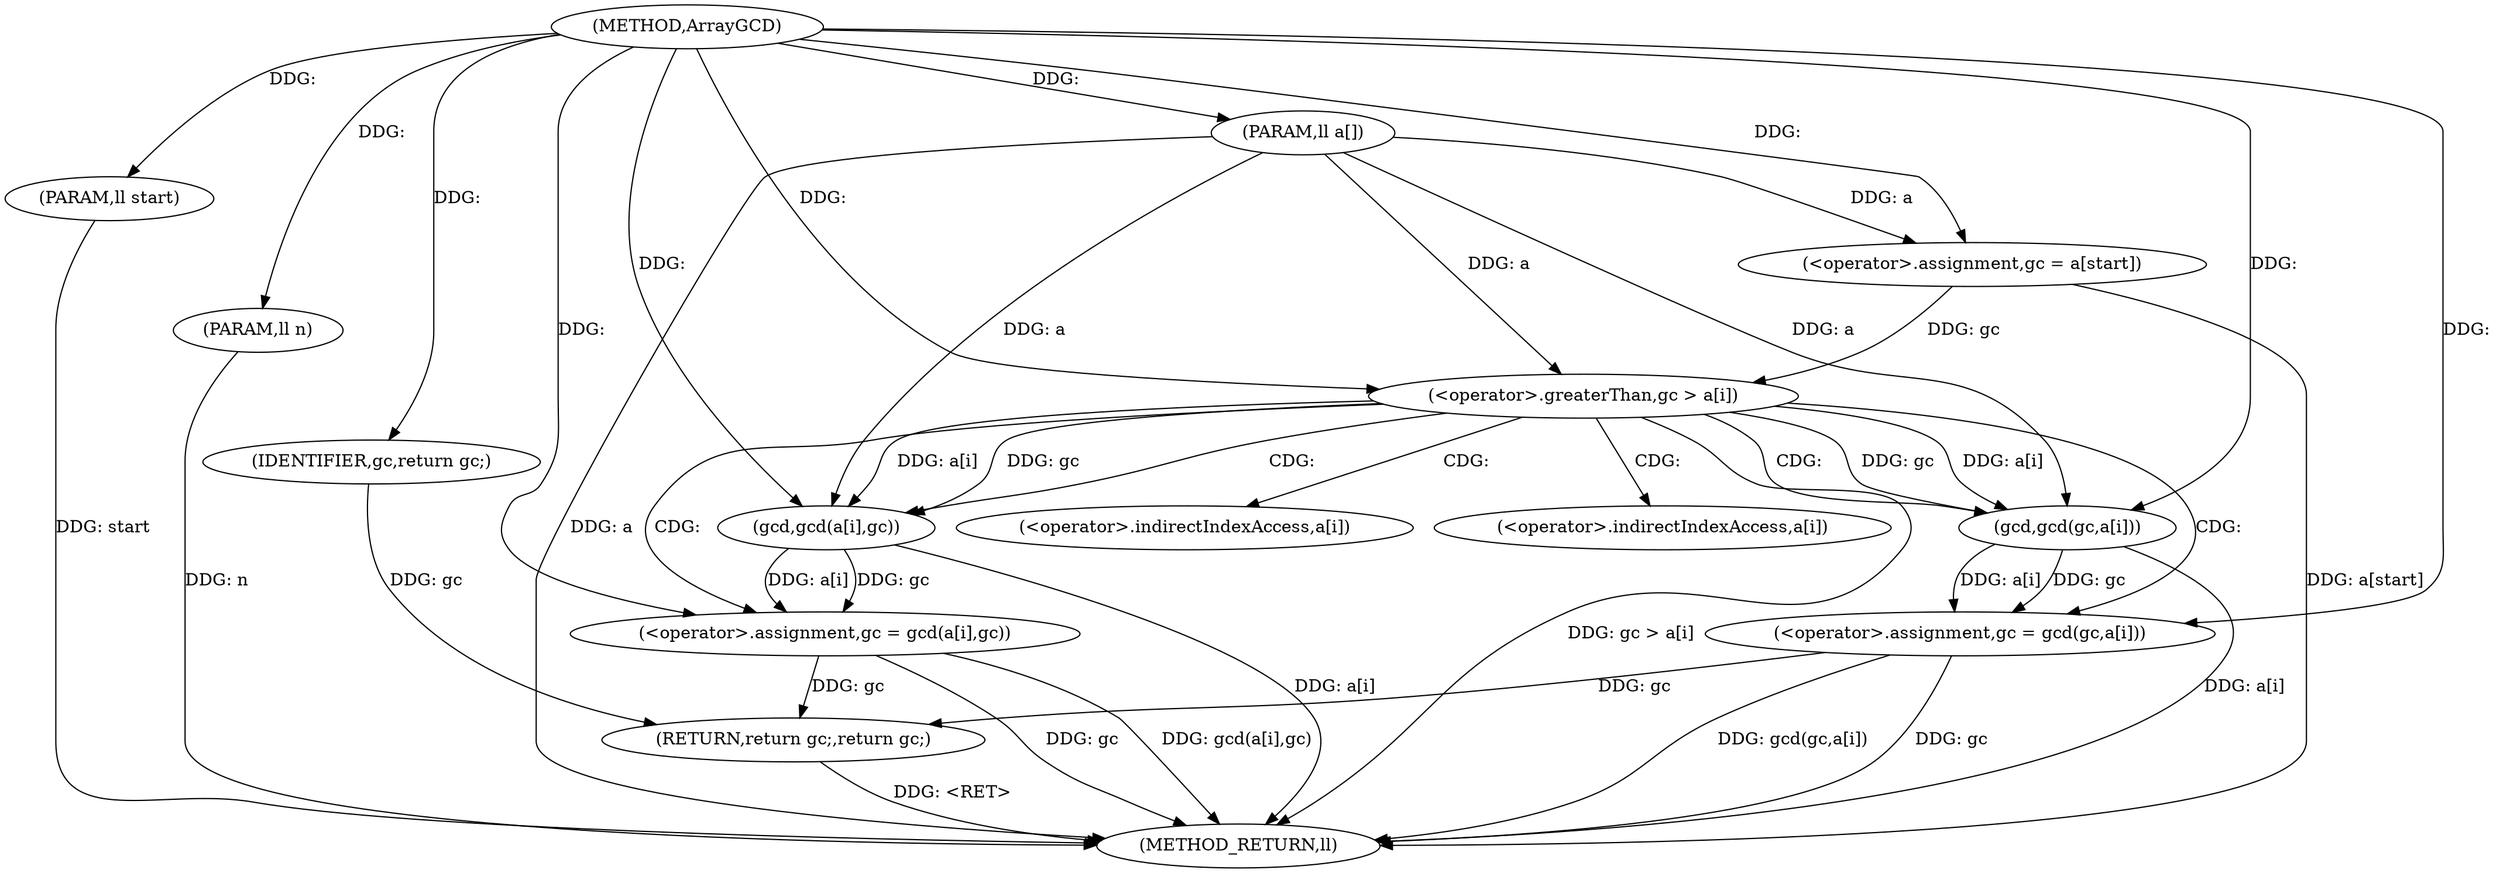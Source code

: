 digraph "ArrayGCD" {  
"1000123" [label = "(METHOD,ArrayGCD)" ]
"1000159" [label = "(METHOD_RETURN,ll)" ]
"1000124" [label = "(PARAM,ll a[])" ]
"1000125" [label = "(PARAM,ll start)" ]
"1000126" [label = "(PARAM,ll n)" ]
"1000129" [label = "(<operator>.assignment,gc = a[start])" ]
"1000157" [label = "(RETURN,return gc;,return gc;)" ]
"1000158" [label = "(IDENTIFIER,gc,return gc;)" ]
"1000136" [label = "(<operator>.greaterThan,gc > a[i])" ]
"1000142" [label = "(<operator>.assignment,gc = gcd(gc,a[i]))" ]
"1000150" [label = "(<operator>.assignment,gc = gcd(a[i],gc))" ]
"1000144" [label = "(gcd,gcd(gc,a[i]))" ]
"1000152" [label = "(gcd,gcd(a[i],gc))" ]
"1000146" [label = "(<operator>.indirectIndexAccess,a[i])" ]
"1000153" [label = "(<operator>.indirectIndexAccess,a[i])" ]
  "1000124" -> "1000159"  [ label = "DDG: a"] 
  "1000125" -> "1000159"  [ label = "DDG: start"] 
  "1000126" -> "1000159"  [ label = "DDG: n"] 
  "1000129" -> "1000159"  [ label = "DDG: a[start]"] 
  "1000136" -> "1000159"  [ label = "DDG: gc > a[i]"] 
  "1000150" -> "1000159"  [ label = "DDG: gc"] 
  "1000152" -> "1000159"  [ label = "DDG: a[i]"] 
  "1000150" -> "1000159"  [ label = "DDG: gcd(a[i],gc)"] 
  "1000142" -> "1000159"  [ label = "DDG: gc"] 
  "1000144" -> "1000159"  [ label = "DDG: a[i]"] 
  "1000142" -> "1000159"  [ label = "DDG: gcd(gc,a[i])"] 
  "1000157" -> "1000159"  [ label = "DDG: <RET>"] 
  "1000123" -> "1000124"  [ label = "DDG: "] 
  "1000123" -> "1000125"  [ label = "DDG: "] 
  "1000123" -> "1000126"  [ label = "DDG: "] 
  "1000124" -> "1000129"  [ label = "DDG: a"] 
  "1000158" -> "1000157"  [ label = "DDG: gc"] 
  "1000150" -> "1000157"  [ label = "DDG: gc"] 
  "1000142" -> "1000157"  [ label = "DDG: gc"] 
  "1000123" -> "1000129"  [ label = "DDG: "] 
  "1000123" -> "1000158"  [ label = "DDG: "] 
  "1000129" -> "1000136"  [ label = "DDG: gc"] 
  "1000123" -> "1000136"  [ label = "DDG: "] 
  "1000124" -> "1000136"  [ label = "DDG: a"] 
  "1000144" -> "1000142"  [ label = "DDG: a[i]"] 
  "1000144" -> "1000142"  [ label = "DDG: gc"] 
  "1000152" -> "1000150"  [ label = "DDG: gc"] 
  "1000152" -> "1000150"  [ label = "DDG: a[i]"] 
  "1000123" -> "1000142"  [ label = "DDG: "] 
  "1000123" -> "1000150"  [ label = "DDG: "] 
  "1000136" -> "1000144"  [ label = "DDG: gc"] 
  "1000123" -> "1000144"  [ label = "DDG: "] 
  "1000136" -> "1000144"  [ label = "DDG: a[i]"] 
  "1000124" -> "1000144"  [ label = "DDG: a"] 
  "1000136" -> "1000152"  [ label = "DDG: a[i]"] 
  "1000124" -> "1000152"  [ label = "DDG: a"] 
  "1000136" -> "1000152"  [ label = "DDG: gc"] 
  "1000123" -> "1000152"  [ label = "DDG: "] 
  "1000136" -> "1000142"  [ label = "CDG: "] 
  "1000136" -> "1000153"  [ label = "CDG: "] 
  "1000136" -> "1000152"  [ label = "CDG: "] 
  "1000136" -> "1000150"  [ label = "CDG: "] 
  "1000136" -> "1000146"  [ label = "CDG: "] 
  "1000136" -> "1000144"  [ label = "CDG: "] 
}
